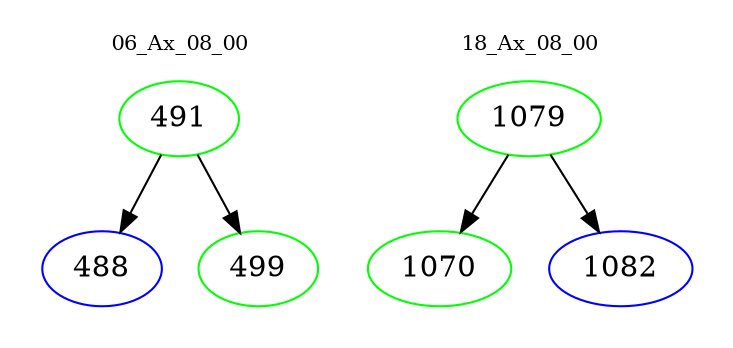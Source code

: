 digraph{
subgraph cluster_0 {
color = white
label = "06_Ax_08_00";
fontsize=10;
T0_491 [label="491", color="green"]
T0_491 -> T0_488 [color="black"]
T0_488 [label="488", color="blue"]
T0_491 -> T0_499 [color="black"]
T0_499 [label="499", color="green"]
}
subgraph cluster_1 {
color = white
label = "18_Ax_08_00";
fontsize=10;
T1_1079 [label="1079", color="green"]
T1_1079 -> T1_1070 [color="black"]
T1_1070 [label="1070", color="green"]
T1_1079 -> T1_1082 [color="black"]
T1_1082 [label="1082", color="blue"]
}
}
